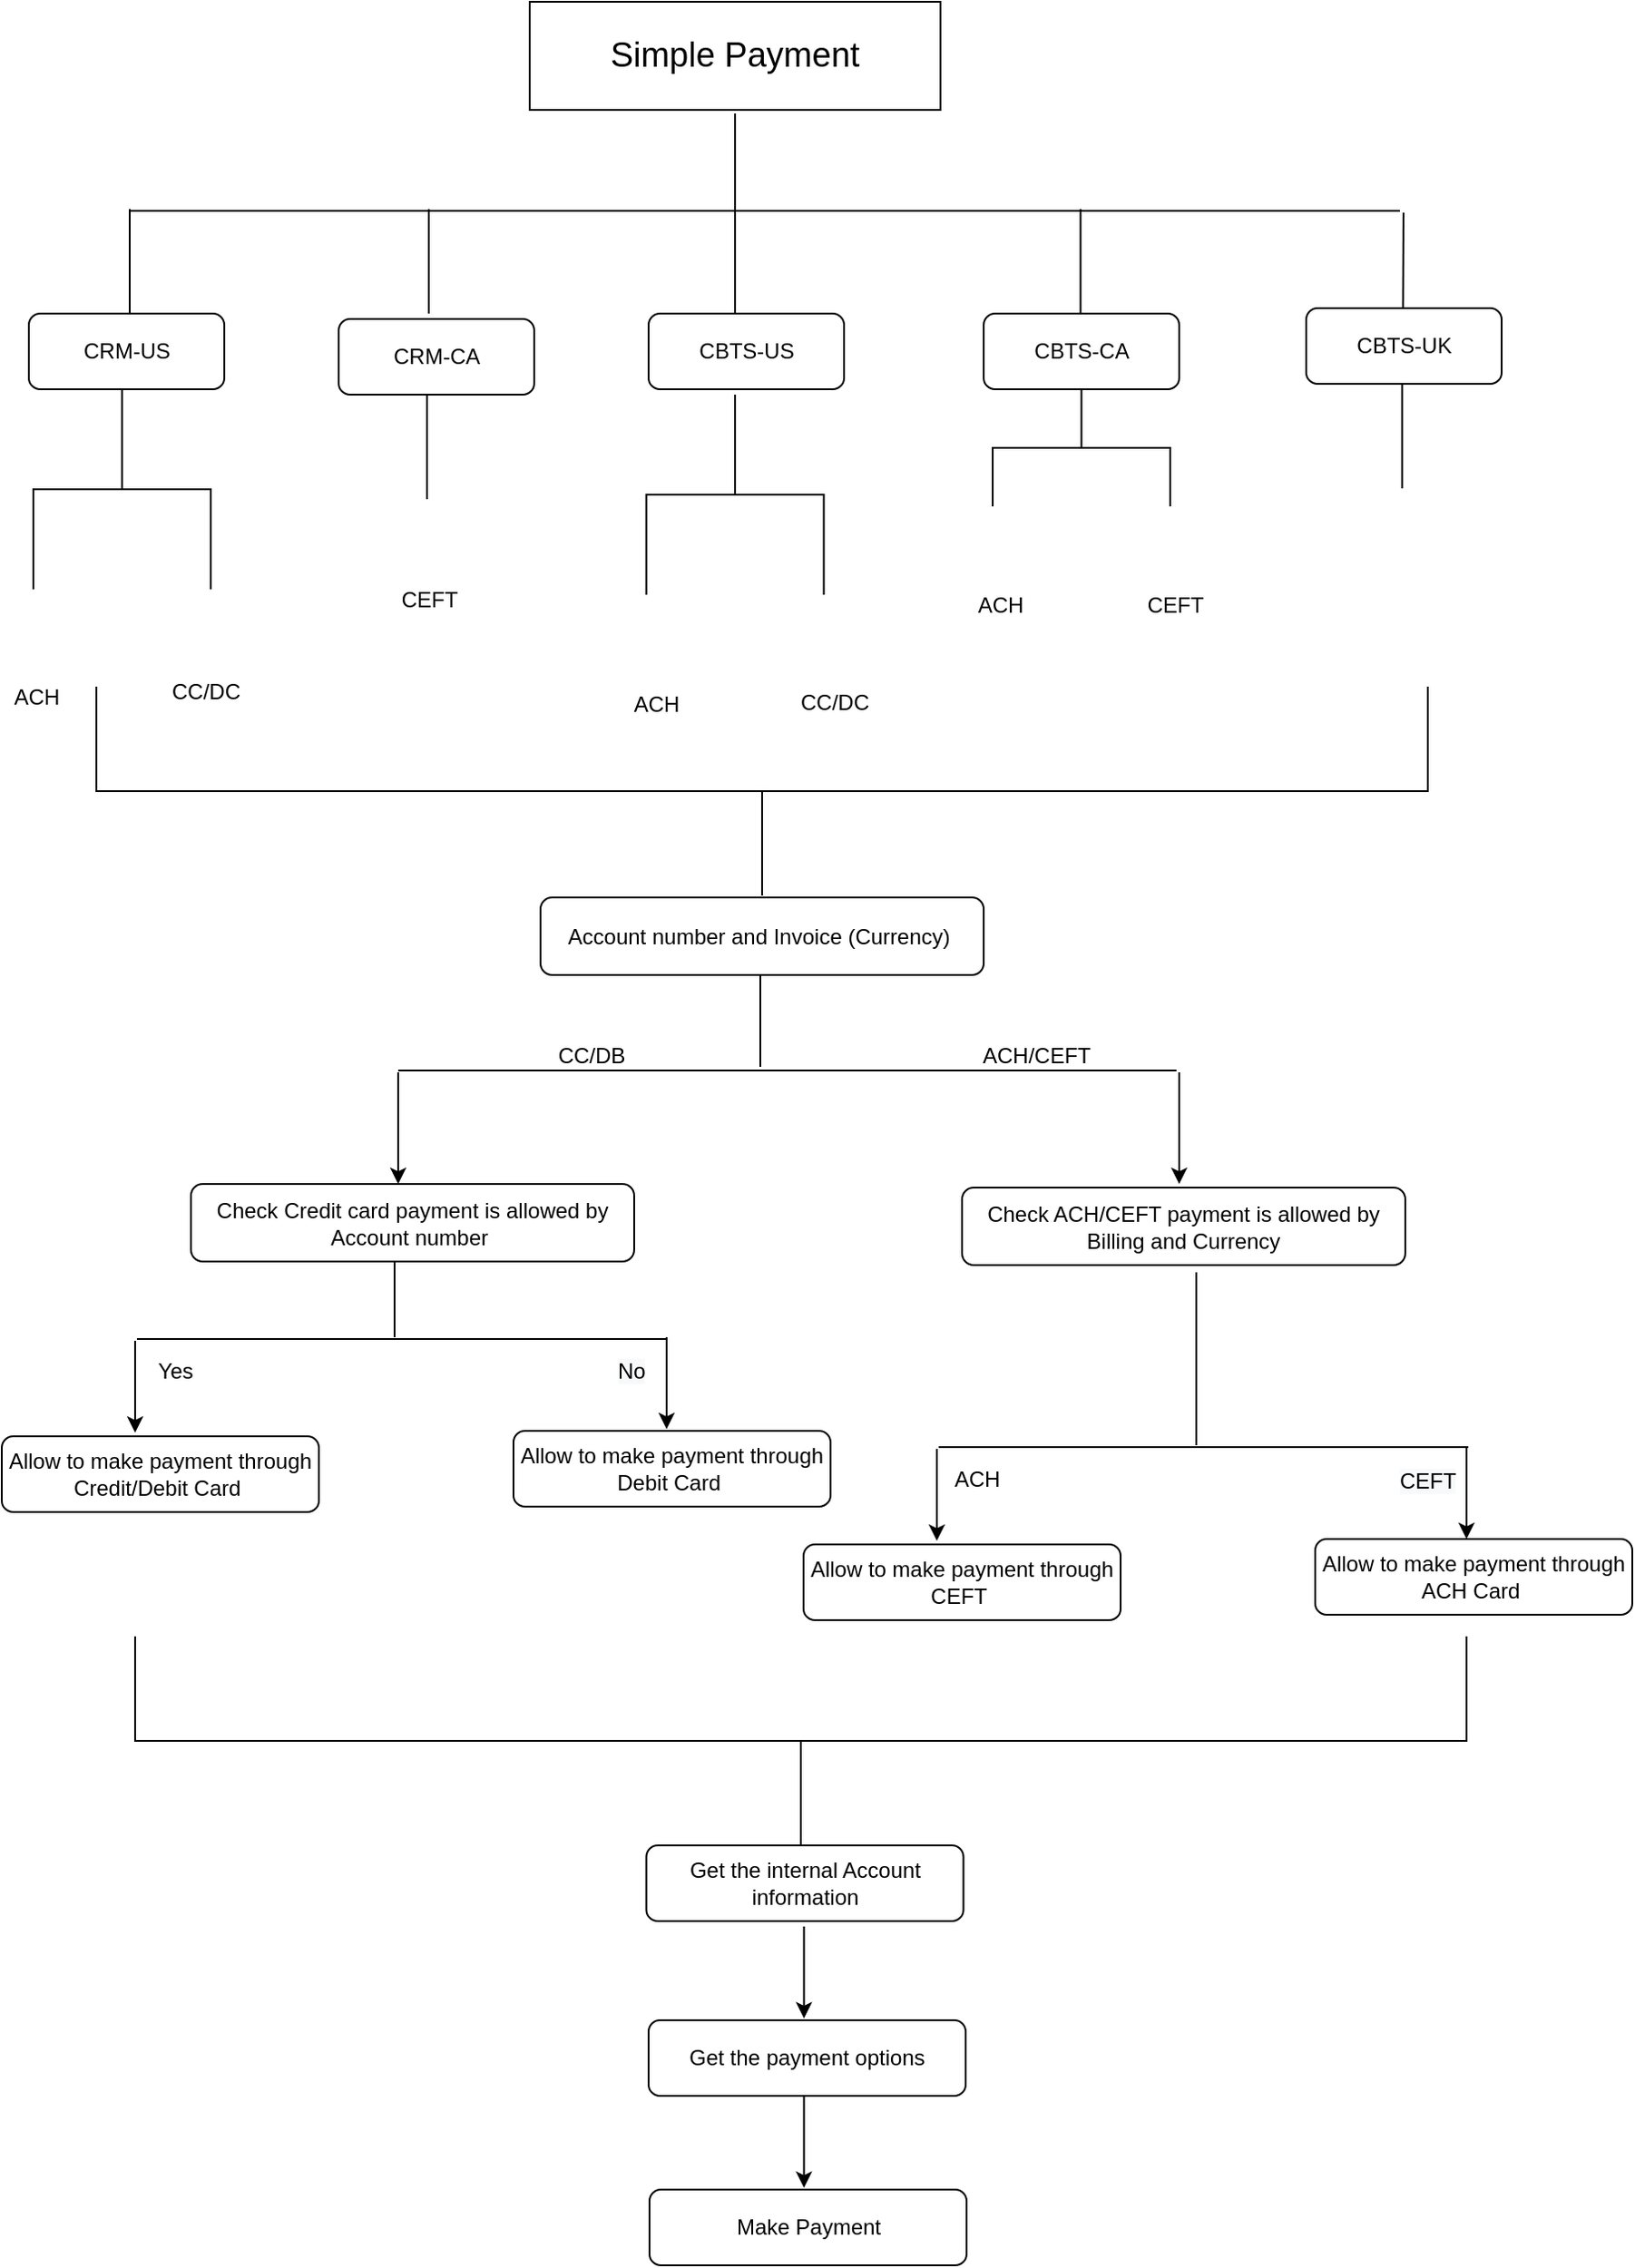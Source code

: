 <mxfile version="13.6.10" type="github">
  <diagram id="J9oQ7YEbLdYVICq-9z-E" name="Page-1">
    <mxGraphModel dx="1038" dy="580" grid="0" gridSize="10" guides="1" tooltips="1" connect="1" arrows="1" fold="1" page="1" pageScale="1" pageWidth="850" pageHeight="1100" math="0" shadow="0">
      <root>
        <mxCell id="0" />
        <mxCell id="1" parent="0" />
        <mxCell id="SAiguCN7g2tJS7Ev6xJh-11" value="" style="shape=image;html=1;verticalAlign=top;verticalLabelPosition=bottom;labelBackgroundColor=#ffffff;imageAspect=0;aspect=fixed;image=https://cdn0.iconfinder.com/data/icons/elasto-online-store/26/00-ELASTOFONT-STORE-READY_bank-128.png" parent="1" vertex="1">
          <mxGeometry x="11" y="364.25" width="41" height="41" as="geometry" />
        </mxCell>
        <mxCell id="SAiguCN7g2tJS7Ev6xJh-13" value="" style="shape=image;html=1;verticalAlign=top;verticalLabelPosition=bottom;labelBackgroundColor=#ffffff;imageAspect=0;aspect=fixed;image=https://cdn3.iconfinder.com/data/icons/google-material-design-icons/48/ic_payment_48px-128.png" parent="1" vertex="1">
          <mxGeometry x="99" y="358" width="50.5" height="50.5" as="geometry" />
        </mxCell>
        <mxCell id="SAiguCN7g2tJS7Ev6xJh-14" value="ACH" style="text;html=1;align=center;verticalAlign=middle;resizable=0;points=[];autosize=1;" parent="1" vertex="1">
          <mxGeometry x="11" y="409" width="36" height="18" as="geometry" />
        </mxCell>
        <mxCell id="SAiguCN7g2tJS7Ev6xJh-16" value="CC/DC" style="text;html=1;align=center;verticalAlign=middle;resizable=0;points=[];autosize=1;" parent="1" vertex="1">
          <mxGeometry x="98.5" y="406.25" width="48" height="18" as="geometry" />
        </mxCell>
        <mxCell id="SAiguCN7g2tJS7Ev6xJh-20" value="CRM-US" style="rounded=1;whiteSpace=wrap;html=1;" parent="1" vertex="1">
          <mxGeometry x="25" y="205" width="108.5" height="42" as="geometry" />
        </mxCell>
        <mxCell id="SAiguCN7g2tJS7Ev6xJh-21" value="CRM-CA" style="rounded=1;whiteSpace=wrap;html=1;" parent="1" vertex="1">
          <mxGeometry x="197" y="208" width="108.5" height="42" as="geometry" />
        </mxCell>
        <mxCell id="SAiguCN7g2tJS7Ev6xJh-22" value="CBTS-US" style="rounded=1;whiteSpace=wrap;html=1;" parent="1" vertex="1">
          <mxGeometry x="369" y="205" width="108.5" height="42" as="geometry" />
        </mxCell>
        <mxCell id="SAiguCN7g2tJS7Ev6xJh-23" value="CBTS-CA" style="rounded=1;whiteSpace=wrap;html=1;" parent="1" vertex="1">
          <mxGeometry x="555" y="205" width="108.5" height="42" as="geometry" />
        </mxCell>
        <mxCell id="SAiguCN7g2tJS7Ev6xJh-24" value="CBTS-UK" style="rounded=1;whiteSpace=wrap;html=1;" parent="1" vertex="1">
          <mxGeometry x="734" y="202" width="108.5" height="42" as="geometry" />
        </mxCell>
        <mxCell id="SAiguCN7g2tJS7Ev6xJh-26" value="&lt;font style=&quot;font-size: 19px&quot;&gt;Simple Payment&lt;/font&gt;" style="rounded=0;whiteSpace=wrap;html=1;" parent="1" vertex="1">
          <mxGeometry x="303" y="32" width="228" height="60" as="geometry" />
        </mxCell>
        <mxCell id="SAiguCN7g2tJS7Ev6xJh-30" value="" style="endArrow=none;html=1;" parent="1" edge="1">
          <mxGeometry width="50" height="50" relative="1" as="geometry">
            <mxPoint x="81" y="148" as="sourcePoint" />
            <mxPoint x="786" y="148" as="targetPoint" />
          </mxGeometry>
        </mxCell>
        <mxCell id="SAiguCN7g2tJS7Ev6xJh-31" value="" style="endArrow=none;html=1;" parent="1" edge="1">
          <mxGeometry width="50" height="50" relative="1" as="geometry">
            <mxPoint x="417" y="205" as="sourcePoint" />
            <mxPoint x="417" y="147" as="targetPoint" />
          </mxGeometry>
        </mxCell>
        <mxCell id="SAiguCN7g2tJS7Ev6xJh-32" value="" style="endArrow=none;html=1;" parent="1" edge="1">
          <mxGeometry width="50" height="50" relative="1" as="geometry">
            <mxPoint x="81" y="205" as="sourcePoint" />
            <mxPoint x="81" y="147" as="targetPoint" />
          </mxGeometry>
        </mxCell>
        <mxCell id="SAiguCN7g2tJS7Ev6xJh-33" value="" style="endArrow=none;html=1;" parent="1" edge="1">
          <mxGeometry width="50" height="50" relative="1" as="geometry">
            <mxPoint x="247" y="205" as="sourcePoint" />
            <mxPoint x="247" y="147" as="targetPoint" />
          </mxGeometry>
        </mxCell>
        <mxCell id="SAiguCN7g2tJS7Ev6xJh-34" value="" style="endArrow=none;html=1;" parent="1" edge="1">
          <mxGeometry width="50" height="50" relative="1" as="geometry">
            <mxPoint x="787.75" y="202" as="sourcePoint" />
            <mxPoint x="788" y="149" as="targetPoint" />
          </mxGeometry>
        </mxCell>
        <mxCell id="SAiguCN7g2tJS7Ev6xJh-35" value="" style="endArrow=none;html=1;" parent="1" edge="1">
          <mxGeometry width="50" height="50" relative="1" as="geometry">
            <mxPoint x="608.75" y="205" as="sourcePoint" />
            <mxPoint x="608.75" y="147" as="targetPoint" />
          </mxGeometry>
        </mxCell>
        <mxCell id="SAiguCN7g2tJS7Ev6xJh-36" value="" style="endArrow=none;html=1;" parent="1" edge="1">
          <mxGeometry width="50" height="50" relative="1" as="geometry">
            <mxPoint x="417" y="152" as="sourcePoint" />
            <mxPoint x="417" y="94" as="targetPoint" />
          </mxGeometry>
        </mxCell>
        <mxCell id="SAiguCN7g2tJS7Ev6xJh-45" value="" style="strokeWidth=1;html=1;shape=mxgraph.flowchart.annotation_2;align=left;labelPosition=right;pointerEvents=1;direction=south;" parent="1" vertex="1">
          <mxGeometry x="27.5" y="247" width="98.5" height="111" as="geometry" />
        </mxCell>
        <mxCell id="SAiguCN7g2tJS7Ev6xJh-47" value="" style="strokeWidth=1;html=1;shape=mxgraph.flowchart.annotation_2;align=left;labelPosition=right;pointerEvents=1;direction=south;" parent="1" vertex="1">
          <mxGeometry x="367.75" y="250" width="98.5" height="111" as="geometry" />
        </mxCell>
        <mxCell id="SAiguCN7g2tJS7Ev6xJh-52" value="" style="shape=image;html=1;verticalAlign=top;verticalLabelPosition=bottom;labelBackgroundColor=#ffffff;imageAspect=0;aspect=fixed;image=https://cdn0.iconfinder.com/data/icons/elasto-online-store/26/00-ELASTOFONT-STORE-READY_bank-128.png" parent="1" vertex="1">
          <mxGeometry x="350" y="368" width="41" height="41" as="geometry" />
        </mxCell>
        <mxCell id="SAiguCN7g2tJS7Ev6xJh-53" value="" style="shape=image;html=1;verticalAlign=top;verticalLabelPosition=bottom;labelBackgroundColor=#ffffff;imageAspect=0;aspect=fixed;image=https://cdn3.iconfinder.com/data/icons/google-material-design-icons/48/ic_payment_48px-128.png" parent="1" vertex="1">
          <mxGeometry x="446" y="362.5" width="49.5" height="49.5" as="geometry" />
        </mxCell>
        <mxCell id="SAiguCN7g2tJS7Ev6xJh-54" value="ACH" style="text;html=1;align=center;verticalAlign=middle;resizable=0;points=[];autosize=1;" parent="1" vertex="1">
          <mxGeometry x="355" y="412.5" width="36" height="18" as="geometry" />
        </mxCell>
        <mxCell id="SAiguCN7g2tJS7Ev6xJh-55" value="CC/DC" style="text;html=1;align=center;verticalAlign=middle;resizable=0;points=[];autosize=1;" parent="1" vertex="1">
          <mxGeometry x="447.5" y="412" width="48" height="18" as="geometry" />
        </mxCell>
        <mxCell id="SAiguCN7g2tJS7Ev6xJh-59" value="" style="shape=image;html=1;verticalAlign=top;verticalLabelPosition=bottom;labelBackgroundColor=#ffffff;imageAspect=0;aspect=fixed;image=https://cdn3.iconfinder.com/data/icons/tango-icon-library/48/process-stop-128.png;strokeColor=#000000;strokeWidth=1;" parent="1" vertex="1">
          <mxGeometry x="763.25" y="305" width="50" height="50" as="geometry" />
        </mxCell>
        <mxCell id="SAiguCN7g2tJS7Ev6xJh-60" value="" style="endArrow=none;html=1;" parent="1" edge="1">
          <mxGeometry width="50" height="50" relative="1" as="geometry">
            <mxPoint x="787.25" y="302" as="sourcePoint" />
            <mxPoint x="787.25" y="244" as="targetPoint" />
          </mxGeometry>
        </mxCell>
        <mxCell id="3agMhINum5lRsY7JjDlr-2" value="" style="shape=image;html=1;verticalAlign=top;verticalLabelPosition=bottom;labelBackgroundColor=#ffffff;imageAspect=0;aspect=fixed;image=https://cdn0.iconfinder.com/data/icons/elasto-online-store/26/00-ELASTOFONT-STORE-READY_bank-128.png" parent="1" vertex="1">
          <mxGeometry x="226" y="314" width="41" height="41" as="geometry" />
        </mxCell>
        <mxCell id="3agMhINum5lRsY7JjDlr-3" value="CEFT" style="text;html=1;align=center;verticalAlign=middle;resizable=0;points=[];autosize=1;" parent="1" vertex="1">
          <mxGeometry x="226" y="355" width="41" height="18" as="geometry" />
        </mxCell>
        <mxCell id="3agMhINum5lRsY7JjDlr-9" value="" style="shape=image;html=1;verticalAlign=top;verticalLabelPosition=bottom;labelBackgroundColor=#ffffff;imageAspect=0;aspect=fixed;image=https://cdn0.iconfinder.com/data/icons/elasto-online-store/26/00-ELASTOFONT-STORE-READY_bank-128.png" parent="1" vertex="1">
          <mxGeometry x="543" y="317" width="41" height="41" as="geometry" />
        </mxCell>
        <mxCell id="3agMhINum5lRsY7JjDlr-10" value="" style="shape=image;html=1;verticalAlign=top;verticalLabelPosition=bottom;labelBackgroundColor=#ffffff;imageAspect=0;aspect=fixed;image=https://cdn0.iconfinder.com/data/icons/elasto-online-store/26/00-ELASTOFONT-STORE-READY_bank-128.png" parent="1" vertex="1">
          <mxGeometry x="640" y="317" width="41" height="41" as="geometry" />
        </mxCell>
        <mxCell id="3agMhINum5lRsY7JjDlr-11" value="" style="strokeWidth=1;html=1;shape=mxgraph.flowchart.annotation_2;align=left;labelPosition=right;pointerEvents=1;direction=south;" parent="1" vertex="1">
          <mxGeometry x="560" y="247" width="98.5" height="65" as="geometry" />
        </mxCell>
        <mxCell id="3agMhINum5lRsY7JjDlr-12" value="ACH" style="text;html=1;align=center;verticalAlign=middle;resizable=0;points=[];autosize=1;" parent="1" vertex="1">
          <mxGeometry x="545.5" y="358" width="36" height="18" as="geometry" />
        </mxCell>
        <mxCell id="3agMhINum5lRsY7JjDlr-13" value="CEFT" style="text;html=1;align=center;verticalAlign=middle;resizable=0;points=[];autosize=1;" parent="1" vertex="1">
          <mxGeometry x="640" y="358" width="41" height="18" as="geometry" />
        </mxCell>
        <mxCell id="9vIhl7H0HvSpt7enOpmk-1" value="" style="endArrow=none;html=1;" parent="1" edge="1">
          <mxGeometry width="50" height="50" relative="1" as="geometry">
            <mxPoint x="246" y="308" as="sourcePoint" />
            <mxPoint x="246" y="250" as="targetPoint" />
          </mxGeometry>
        </mxCell>
        <mxCell id="cGAqBPdDBswRHycrWecM-18" value="" style="strokeWidth=1;html=1;shape=mxgraph.flowchart.annotation_2;align=left;labelPosition=right;pointerEvents=1;direction=north;" vertex="1" parent="1">
          <mxGeometry x="62.5" y="412" width="739" height="116" as="geometry" />
        </mxCell>
        <mxCell id="cGAqBPdDBswRHycrWecM-19" value="Account number and Invoice (Currency)&amp;nbsp;" style="rounded=1;whiteSpace=wrap;html=1;" vertex="1" parent="1">
          <mxGeometry x="309" y="529" width="246" height="43" as="geometry" />
        </mxCell>
        <mxCell id="cGAqBPdDBswRHycrWecM-20" value="" style="endArrow=none;html=1;" edge="1" parent="1">
          <mxGeometry width="50" height="50" relative="1" as="geometry">
            <mxPoint x="431" y="623" as="sourcePoint" />
            <mxPoint x="431" y="572" as="targetPoint" />
          </mxGeometry>
        </mxCell>
        <mxCell id="cGAqBPdDBswRHycrWecM-21" value="" style="endArrow=none;html=1;" edge="1" parent="1">
          <mxGeometry width="50" height="50" relative="1" as="geometry">
            <mxPoint x="230" y="625" as="sourcePoint" />
            <mxPoint x="662" y="625" as="targetPoint" />
          </mxGeometry>
        </mxCell>
        <mxCell id="cGAqBPdDBswRHycrWecM-22" value="CC/DB" style="text;html=1;align=center;verticalAlign=middle;resizable=0;points=[];autosize=1;" vertex="1" parent="1">
          <mxGeometry x="313" y="608" width="48" height="18" as="geometry" />
        </mxCell>
        <mxCell id="cGAqBPdDBswRHycrWecM-23" value="ACH/CEFT" style="text;html=1;align=center;verticalAlign=middle;resizable=0;points=[];autosize=1;" vertex="1" parent="1">
          <mxGeometry x="549" y="608" width="70" height="18" as="geometry" />
        </mxCell>
        <mxCell id="cGAqBPdDBswRHycrWecM-24" value="" style="endArrow=classic;html=1;" edge="1" parent="1">
          <mxGeometry width="50" height="50" relative="1" as="geometry">
            <mxPoint x="230" y="626" as="sourcePoint" />
            <mxPoint x="230" y="688" as="targetPoint" />
          </mxGeometry>
        </mxCell>
        <mxCell id="cGAqBPdDBswRHycrWecM-25" value="" style="endArrow=classic;html=1;" edge="1" parent="1">
          <mxGeometry width="50" height="50" relative="1" as="geometry">
            <mxPoint x="663.5" y="626" as="sourcePoint" />
            <mxPoint x="663.5" y="688" as="targetPoint" />
          </mxGeometry>
        </mxCell>
        <mxCell id="cGAqBPdDBswRHycrWecM-26" value="Check Credit card payment is allowed by Account number&amp;nbsp;" style="rounded=1;whiteSpace=wrap;html=1;" vertex="1" parent="1">
          <mxGeometry x="115" y="688" width="246" height="43" as="geometry" />
        </mxCell>
        <mxCell id="cGAqBPdDBswRHycrWecM-27" value="" style="endArrow=classic;html=1;" edge="1" parent="1">
          <mxGeometry width="50" height="50" relative="1" as="geometry">
            <mxPoint x="84" y="775" as="sourcePoint" />
            <mxPoint x="84" y="826" as="targetPoint" />
          </mxGeometry>
        </mxCell>
        <mxCell id="cGAqBPdDBswRHycrWecM-28" value="" style="endArrow=none;html=1;" edge="1" parent="1">
          <mxGeometry width="50" height="50" relative="1" as="geometry">
            <mxPoint x="228" y="773" as="sourcePoint" />
            <mxPoint x="228" y="731" as="targetPoint" />
          </mxGeometry>
        </mxCell>
        <mxCell id="cGAqBPdDBswRHycrWecM-29" value="" style="endArrow=none;html=1;" edge="1" parent="1">
          <mxGeometry width="50" height="50" relative="1" as="geometry">
            <mxPoint x="85" y="774" as="sourcePoint" />
            <mxPoint x="379" y="774" as="targetPoint" />
          </mxGeometry>
        </mxCell>
        <mxCell id="cGAqBPdDBswRHycrWecM-30" value="" style="endArrow=classic;html=1;" edge="1" parent="1">
          <mxGeometry width="50" height="50" relative="1" as="geometry">
            <mxPoint x="379" y="773" as="sourcePoint" />
            <mxPoint x="379" y="824" as="targetPoint" />
          </mxGeometry>
        </mxCell>
        <mxCell id="cGAqBPdDBswRHycrWecM-31" value="Yes" style="text;html=1;align=center;verticalAlign=middle;resizable=0;points=[];autosize=1;" vertex="1" parent="1">
          <mxGeometry x="91" y="783" width="29" height="18" as="geometry" />
        </mxCell>
        <mxCell id="cGAqBPdDBswRHycrWecM-32" value="&lt;span style=&quot;color: rgb(0 , 0 , 0) ; font-family: &amp;#34;helvetica&amp;#34; ; font-size: 12px ; font-style: normal ; font-weight: 400 ; letter-spacing: normal ; text-align: center ; text-indent: 0px ; text-transform: none ; word-spacing: 0px ; background-color: rgb(248 , 249 , 250) ; display: inline ; float: none&quot;&gt;No&lt;/span&gt;" style="text;whiteSpace=wrap;html=1;" vertex="1" parent="1">
          <mxGeometry x="350.0" y="778" width="39" height="28" as="geometry" />
        </mxCell>
        <mxCell id="cGAqBPdDBswRHycrWecM-33" value="&lt;p class=&quot;MsoNormal&quot;&gt;Allow to make payment through&lt;br/&gt;Credit/Debit Card&amp;nbsp;&lt;/p&gt;" style="rounded=1;whiteSpace=wrap;html=1;" vertex="1" parent="1">
          <mxGeometry x="10" y="828" width="176" height="42" as="geometry" />
        </mxCell>
        <mxCell id="cGAqBPdDBswRHycrWecM-34" value="&lt;p class=&quot;MsoNormal&quot;&gt;Allow to make payment through&lt;br&gt;Debit Card&amp;nbsp;&lt;/p&gt;" style="rounded=1;whiteSpace=wrap;html=1;" vertex="1" parent="1">
          <mxGeometry x="294" y="825" width="176" height="42" as="geometry" />
        </mxCell>
        <mxCell id="cGAqBPdDBswRHycrWecM-35" value="Check ACH/CEFT payment is allowed by Billing and Currency" style="rounded=1;whiteSpace=wrap;html=1;" vertex="1" parent="1">
          <mxGeometry x="543" y="690" width="246" height="43" as="geometry" />
        </mxCell>
        <mxCell id="cGAqBPdDBswRHycrWecM-36" value="" style="endArrow=classic;html=1;" edge="1" parent="1">
          <mxGeometry width="50" height="50" relative="1" as="geometry">
            <mxPoint x="529" y="835" as="sourcePoint" />
            <mxPoint x="529" y="886" as="targetPoint" />
          </mxGeometry>
        </mxCell>
        <mxCell id="cGAqBPdDBswRHycrWecM-37" value="" style="endArrow=none;html=1;" edge="1" parent="1">
          <mxGeometry width="50" height="50" relative="1" as="geometry">
            <mxPoint x="673" y="833" as="sourcePoint" />
            <mxPoint x="673" y="737" as="targetPoint" />
          </mxGeometry>
        </mxCell>
        <mxCell id="cGAqBPdDBswRHycrWecM-38" value="" style="endArrow=none;html=1;" edge="1" parent="1">
          <mxGeometry width="50" height="50" relative="1" as="geometry">
            <mxPoint x="530" y="834" as="sourcePoint" />
            <mxPoint x="824" y="834" as="targetPoint" />
          </mxGeometry>
        </mxCell>
        <mxCell id="cGAqBPdDBswRHycrWecM-39" value="ACH" style="text;html=1;align=center;verticalAlign=middle;resizable=0;points=[];autosize=1;" vertex="1" parent="1">
          <mxGeometry x="533" y="843" width="36" height="18" as="geometry" />
        </mxCell>
        <mxCell id="cGAqBPdDBswRHycrWecM-40" value="&lt;span style=&quot;color: rgb(0 , 0 , 0) ; font-family: &amp;#34;helvetica&amp;#34; ; font-size: 12px ; font-style: normal ; font-weight: 400 ; letter-spacing: normal ; text-align: center ; text-indent: 0px ; text-transform: none ; word-spacing: 0px ; background-color: rgb(248 , 249 , 250) ; display: inline ; float: none&quot;&gt;CEFT&lt;/span&gt;" style="text;whiteSpace=wrap;html=1;" vertex="1" parent="1">
          <mxGeometry x="784" y="839" width="39" height="26" as="geometry" />
        </mxCell>
        <mxCell id="cGAqBPdDBswRHycrWecM-41" value="&lt;p class=&quot;MsoNormal&quot;&gt;Allow to make payment through&lt;br&gt;CEFT&amp;nbsp;&lt;/p&gt;" style="rounded=1;whiteSpace=wrap;html=1;" vertex="1" parent="1">
          <mxGeometry x="455" y="888" width="176" height="42" as="geometry" />
        </mxCell>
        <mxCell id="cGAqBPdDBswRHycrWecM-42" value="&lt;p class=&quot;MsoNormal&quot;&gt;Allow to make payment through&lt;br&gt;ACH Card&amp;nbsp;&lt;/p&gt;" style="rounded=1;whiteSpace=wrap;html=1;" vertex="1" parent="1">
          <mxGeometry x="739" y="885" width="176" height="42" as="geometry" />
        </mxCell>
        <mxCell id="cGAqBPdDBswRHycrWecM-43" value="" style="endArrow=classic;html=1;" edge="1" parent="1">
          <mxGeometry width="50" height="50" relative="1" as="geometry">
            <mxPoint x="823" y="834" as="sourcePoint" />
            <mxPoint x="823" y="885" as="targetPoint" />
          </mxGeometry>
        </mxCell>
        <mxCell id="cGAqBPdDBswRHycrWecM-45" value="" style="strokeWidth=1;html=1;shape=mxgraph.flowchart.annotation_2;align=left;labelPosition=right;pointerEvents=1;direction=north;" vertex="1" parent="1">
          <mxGeometry x="84" y="939" width="739" height="116" as="geometry" />
        </mxCell>
        <mxCell id="cGAqBPdDBswRHycrWecM-46" value="&lt;p class=&quot;MsoNormal&quot;&gt;Get the internal Account information&lt;/p&gt;" style="rounded=1;whiteSpace=wrap;html=1;" vertex="1" parent="1">
          <mxGeometry x="367.75" y="1055" width="176" height="42" as="geometry" />
        </mxCell>
        <mxCell id="cGAqBPdDBswRHycrWecM-47" value="" style="endArrow=classic;html=1;" edge="1" parent="1">
          <mxGeometry width="50" height="50" relative="1" as="geometry">
            <mxPoint x="455.25" y="1100" as="sourcePoint" />
            <mxPoint x="455.25" y="1151" as="targetPoint" />
          </mxGeometry>
        </mxCell>
        <mxCell id="cGAqBPdDBswRHycrWecM-48" value="&lt;p class=&quot;MsoNormal&quot;&gt;Get the payment options&lt;/p&gt;" style="rounded=1;whiteSpace=wrap;html=1;" vertex="1" parent="1">
          <mxGeometry x="369" y="1152" width="176" height="42" as="geometry" />
        </mxCell>
        <mxCell id="cGAqBPdDBswRHycrWecM-49" value="" style="endArrow=classic;html=1;" edge="1" parent="1">
          <mxGeometry width="50" height="50" relative="1" as="geometry">
            <mxPoint x="455.25" y="1194" as="sourcePoint" />
            <mxPoint x="455.25" y="1245" as="targetPoint" />
          </mxGeometry>
        </mxCell>
        <mxCell id="cGAqBPdDBswRHycrWecM-50" value="&lt;p class=&quot;MsoNormal&quot;&gt;Make Payment&lt;/p&gt;" style="rounded=1;whiteSpace=wrap;html=1;" vertex="1" parent="1">
          <mxGeometry x="369.5" y="1246" width="176" height="42" as="geometry" />
        </mxCell>
      </root>
    </mxGraphModel>
  </diagram>
</mxfile>
